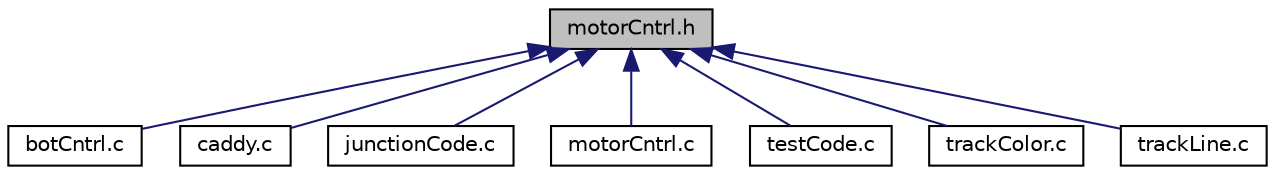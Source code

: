digraph "motorCntrl.h"
{
  edge [fontname="Helvetica",fontsize="10",labelfontname="Helvetica",labelfontsize="10"];
  node [fontname="Helvetica",fontsize="10",shape=record];
  Node1 [label="motorCntrl.h",height=0.2,width=0.4,color="black", fillcolor="grey75", style="filled" fontcolor="black"];
  Node1 -> Node2 [dir="back",color="midnightblue",fontsize="10",style="solid",fontname="Helvetica"];
  Node2 [label="botCntrl.c",height=0.2,width=0.4,color="black", fillcolor="white", style="filled",URL="$botCntrl_8c.html"];
  Node1 -> Node3 [dir="back",color="midnightblue",fontsize="10",style="solid",fontname="Helvetica"];
  Node3 [label="caddy.c",height=0.2,width=0.4,color="black", fillcolor="white", style="filled",URL="$caddy_8c.html",tooltip="Caddy&#39;s main loop and Atmel initialization."];
  Node1 -> Node4 [dir="back",color="midnightblue",fontsize="10",style="solid",fontname="Helvetica"];
  Node4 [label="junctionCode.c",height=0.2,width=0.4,color="black", fillcolor="white", style="filled",URL="$junctionCode_8c.html"];
  Node1 -> Node5 [dir="back",color="midnightblue",fontsize="10",style="solid",fontname="Helvetica"];
  Node5 [label="motorCntrl.c",height=0.2,width=0.4,color="black", fillcolor="white", style="filled",URL="$motorCntrl_8c_source.html"];
  Node1 -> Node6 [dir="back",color="midnightblue",fontsize="10",style="solid",fontname="Helvetica"];
  Node6 [label="testCode.c",height=0.2,width=0.4,color="black", fillcolor="white", style="filled",URL="$testCode_8c_source.html"];
  Node1 -> Node7 [dir="back",color="midnightblue",fontsize="10",style="solid",fontname="Helvetica"];
  Node7 [label="trackColor.c",height=0.2,width=0.4,color="black", fillcolor="white", style="filled",URL="$trackColor_8c.html"];
  Node1 -> Node8 [dir="back",color="midnightblue",fontsize="10",style="solid",fontname="Helvetica"];
  Node8 [label="trackLine.c",height=0.2,width=0.4,color="black", fillcolor="white", style="filled",URL="$trackLine_8c_source.html"];
}
